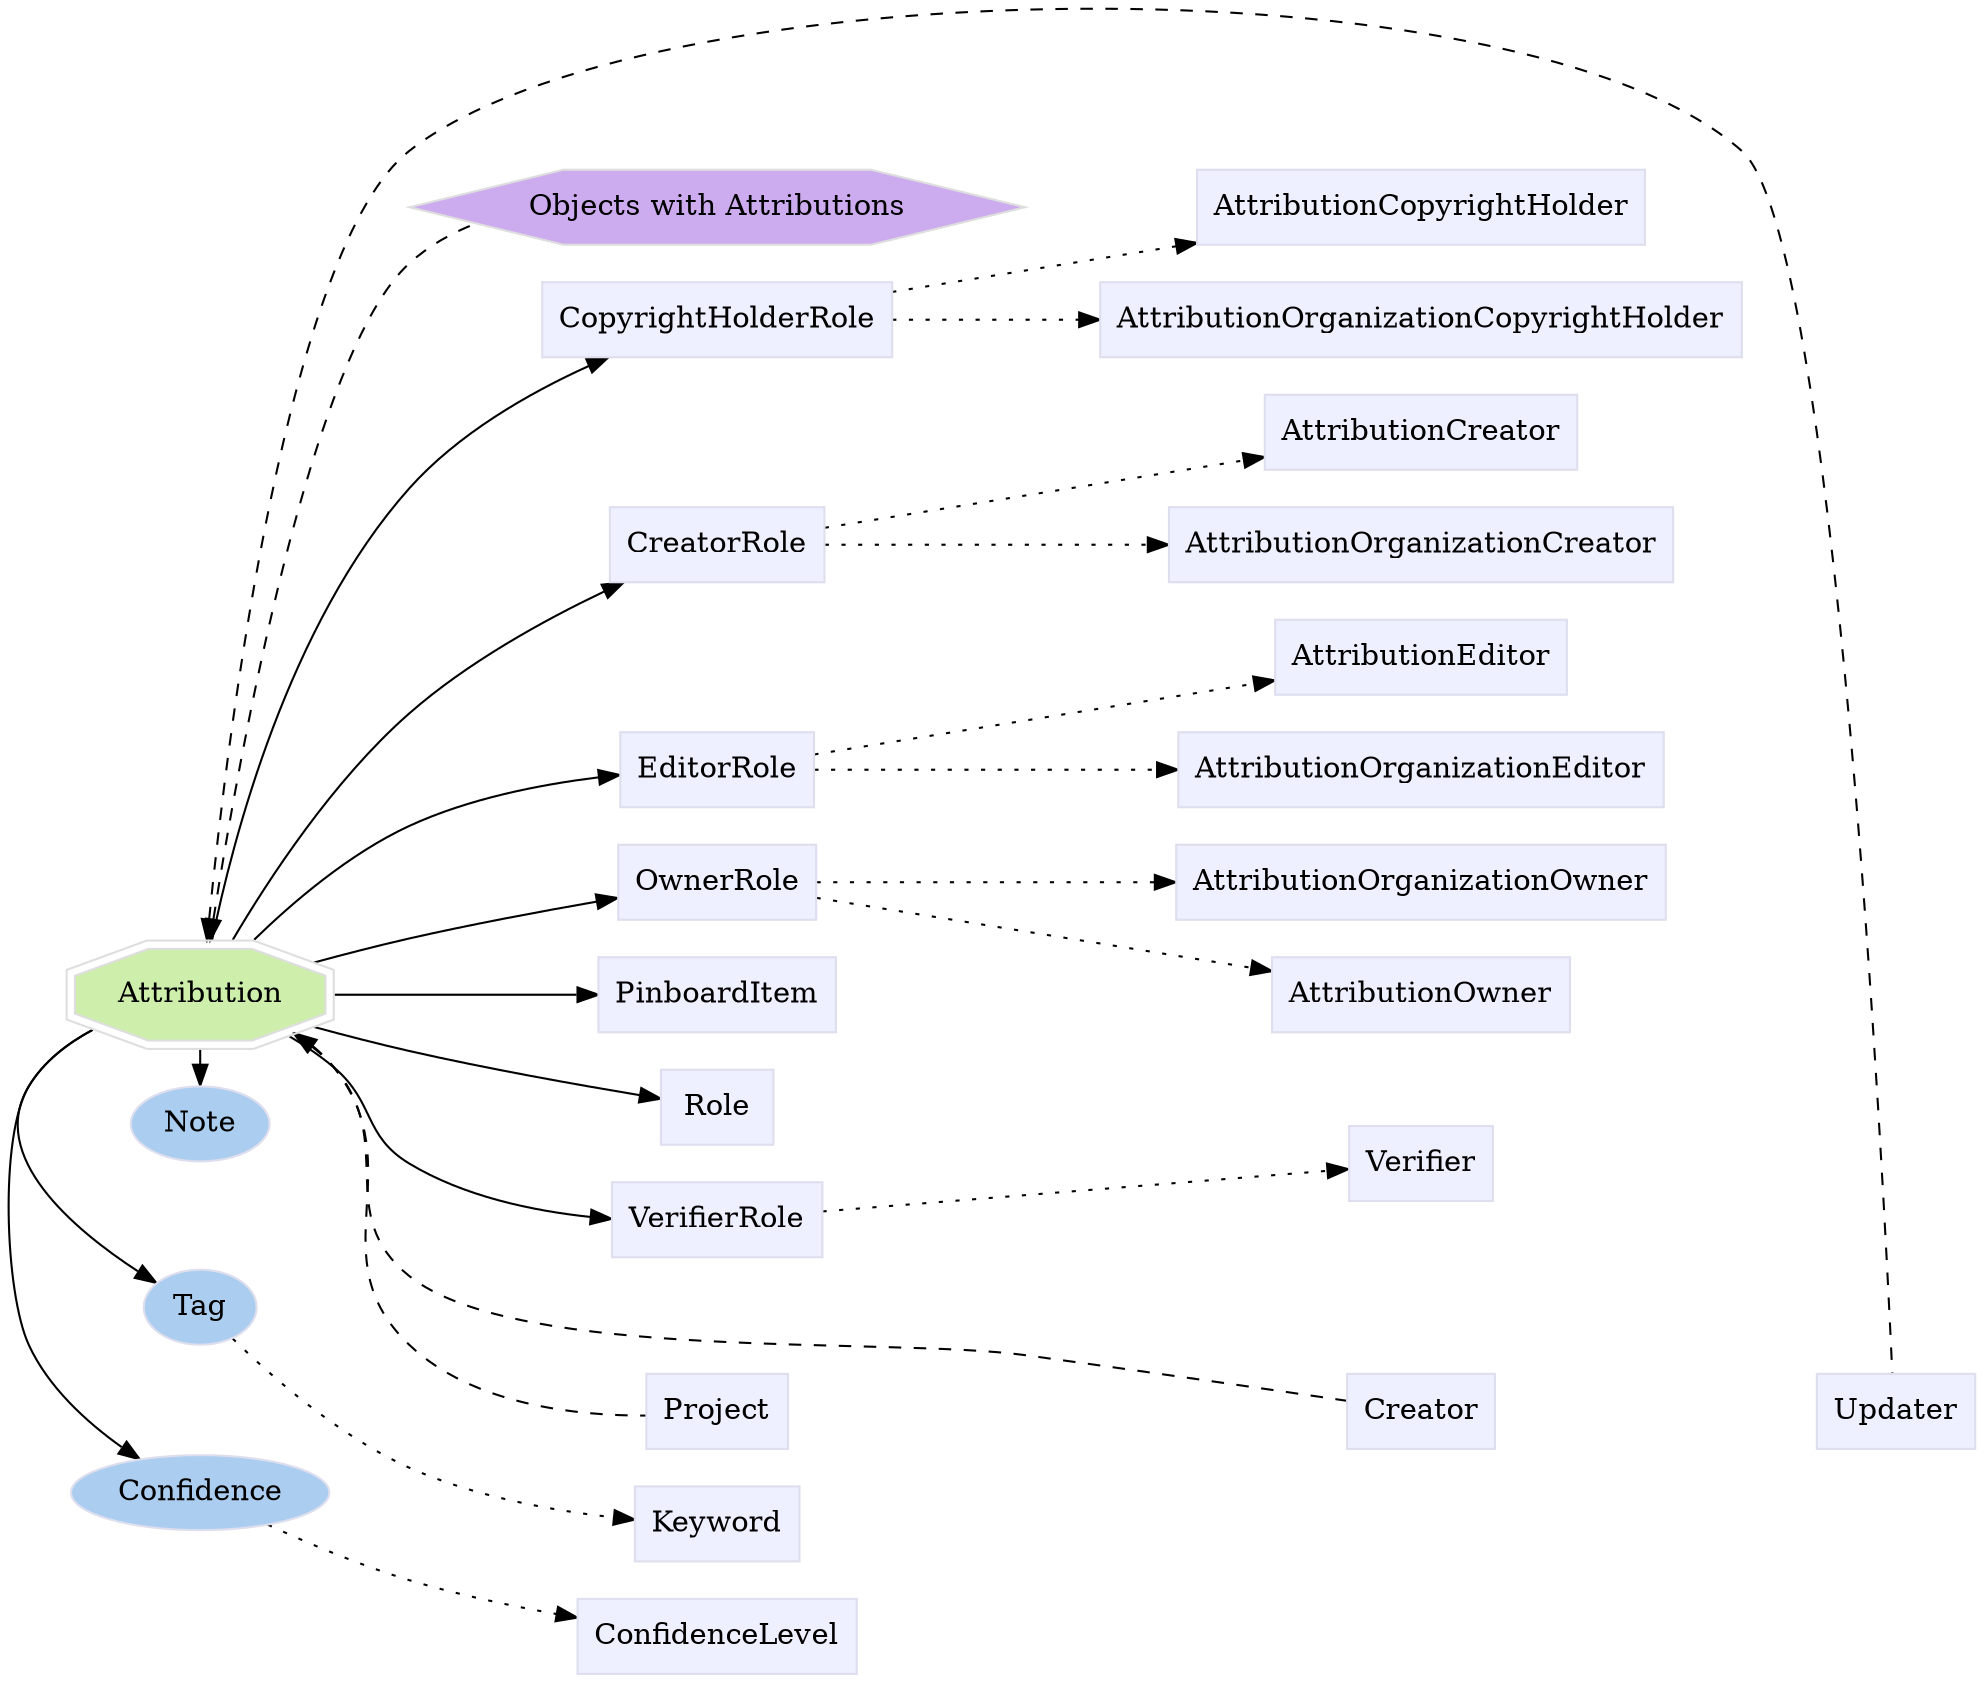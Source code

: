 digraph Attribution {
	graph [bb="0,0,795.86,786.64",
		label="",
		outputorder=edgesfirst,
		rankdir=LR
	];
	node [label="\N"];
	subgraph annotator_cluster {
		graph [rank=min];
		Attribution	[color="#dedede",
			fillcolor="#cdefab",
			group=target,
			height=0.61111,
			href="/develop/Data/models.html#attribution",
			label=Attribution,
			pos="87.961,326",
			shape=doubleoctagon,
			style=filled,
			target=_top,
			width=1.6705];
		Confidence	[color="#dddeee",
			fillcolor="#abcdef",
			group=annotator,
			height=0.5,
			href="/develop/Data/models.html#confidence",
			label=Confidence,
			pos="87.961,89",
			shape=oval,
			style=filled,
			target=_top,
			width=1.4833];
		Tag	[color="#dddeee",
			fillcolor="#abcdef",
			group=annotator,
			height=0.5,
			href="/develop/Data/models.html#tag",
			label=Tag,
			pos="87.961,179",
			shape=oval,
			style=filled,
			target=_top,
			width=0.75];
		Note	[color="#dddeee",
			fillcolor="#abcdef",
			group=annotator,
			height=0.5,
			href="/develop/Data/models.html#note",
			label=Note,
			pos="87.961,268",
			shape=oval,
			style=filled,
			target=_top,
			width=0.80088];
	}
	subgraph core {
	}
	subgraph supporting {
		CopyrightHolderRole	[color="#dddeee",
			fillcolor="#eeefff",
			group=supporting,
			height=0.5,
			href="/develop/Data/models.html#copyright-holder-role",
			label=CopyrightHolderRole,
			pos="304.86,650",
			shape=box,
			style=filled,
			target=_top,
			width=1.8576];
		AttributionCopyrightHolder	[color="#dddeee",
			fillcolor="#eeefff",
			group=supporting,
			height=0.5,
			href="/develop/Data/models.html#attribution-copyright-holder",
			label=AttributionCopyrightHolder,
			pos="580.99,704",
			shape=box,
			style=filled,
			target=_top,
			width=2.3368];
		CreatorRole	[color="#dddeee",
			fillcolor="#eeefff",
			group=supporting,
			height=0.5,
			href="/develop/Data/models.html#creator-role",
			label=CreatorRole,
			pos="304.86,542",
			shape=box,
			style=filled,
			target=_top,
			width=1.1389];
		AttributionCreator	[color="#dddeee",
			fillcolor="#eeefff",
			group=supporting,
			height=0.5,
			href="/develop/Data/models.html#attribution-creator",
			label=AttributionCreator,
			pos="580.99,596",
			shape=box,
			style=filled,
			target=_top,
			width=1.6181];
		EditorRole	[color="#dddeee",
			fillcolor="#eeefff",
			group=supporting,
			height=0.5,
			href="/develop/Data/models.html#editor-role",
			label=EditorRole,
			pos="304.86,434",
			shape=box,
			style=filled,
			target=_top,
			width=1.0451];
		AttributionEditor	[color="#dddeee",
			fillcolor="#eeefff",
			group=supporting,
			height=0.5,
			href="/develop/Data/models.html#attribution-editor",
			label=AttributionEditor,
			pos="580.99,488",
			shape=box,
			style=filled,
			target=_top,
			width=1.5243];
		AttributionOrganizationCopyrightHolder	[color="#dddeee",
			fillcolor="#eeefff",
			group=supporting,
			height=0.5,
			href="/develop/Data/models.html#attribution-organization-copyright-holder",
			label=AttributionOrganizationCopyrightHolder,
			pos="580.99,650",
			shape=box,
			style=filled,
			target=_top,
			width=3.316];
		AttributionOrganizationCreator	[color="#dddeee",
			fillcolor="#eeefff",
			group=supporting,
			height=0.5,
			href="/develop/Data/models.html#attribution-organization-creator",
			label=AttributionOrganizationCreator,
			pos="580.99,542",
			shape=box,
			style=filled,
			target=_top,
			width=2.5972];
		AttributionOrganizationEditor	[color="#dddeee",
			fillcolor="#eeefff",
			group=supporting,
			height=0.5,
			href="/develop/Data/models.html#attribution-organization-editor",
			label=AttributionOrganizationEditor,
			pos="580.99,434",
			shape=box,
			style=filled,
			target=_top,
			width=2.5035];
		OwnerRole	[color="#dddeee",
			fillcolor="#eeefff",
			group=supporting,
			height=0.5,
			href="/develop/Data/models.html#owner-role",
			label=OwnerRole,
			pos="304.86,380",
			shape=box,
			style=filled,
			target=_top,
			width=1.0868];
		AttributionOrganizationOwner	[color="#dddeee",
			fillcolor="#eeefff",
			group=supporting,
			height=0.5,
			href="/develop/Data/models.html#attribution-organization-owner",
			label=AttributionOrganizationOwner,
			pos="580.99,380",
			shape=box,
			style=filled,
			target=_top,
			width=2.5451];
		AttributionOwner	[color="#dddeee",
			fillcolor="#eeefff",
			group=supporting,
			height=0.5,
			href="/develop/Data/models.html#attribution-owner",
			label=AttributionOwner,
			pos="580.99,326",
			shape=box,
			style=filled,
			target=_top,
			width=1.566];
		ConfidenceLevel	[color="#dddeee",
			fillcolor="#eeefff",
			group=supporting,
			height=0.5,
			href="/develop/Data/models.html#confidence-level",
			label=ConfidenceLevel,
			pos="304.86,18",
			shape=box,
			style=filled,
			target=_top,
			width=1.5139];
		Keyword	[color="#dddeee",
			fillcolor="#eeefff",
			group=supporting,
			height=0.5,
			href="/develop/Data/models.html#keyword",
			label=Keyword,
			pos="304.86,72",
			shape=box,
			style=filled,
			target=_top,
			width=0.92014];
		PinboardItem	[color="#dddeee",
			fillcolor="#eeefff",
			group=supporting,
			height=0.5,
			href="/develop/Data/models.html#pinboard-item",
			label=PinboardItem,
			pos="304.86,326",
			shape=box,
			style=filled,
			target=_top,
			width=1.2535];
		Role	[color="#dddeee",
			fillcolor="#eeefff",
			group=supporting,
			height=0.5,
			href="/develop/Data/models.html#role",
			label=Role,
			pos="304.86,272",
			shape=box,
			style=filled,
			target=_top,
			width=0.75];
		VerifierRole	[color="#dddeee",
			fillcolor="#eeefff",
			group=supporting,
			height=0.5,
			href="/develop/Data/models.html#verifier-role",
			label=VerifierRole,
			pos="304.86,218",
			shape=box,
			style=filled,
			target=_top,
			width=1.1493];
		Verifier	[color="#dddeee",
			fillcolor="#eeefff",
			group=supporting,
			height=0.5,
			href="/develop/Data/models.html#verifier",
			label=Verifier,
			pos="580.99,245",
			shape=box,
			style=filled,
			target=_top,
			width=0.79514];
		Creator	[color="#dddeee",
			fillcolor="#eeefff",
			group=supporting,
			height=0.5,
			href="/develop/Data/models.html#creator",
			label=Creator,
			pos="580.99,126",
			shape=box,
			style=filled,
			target=_top,
			width=0.78472];
		Project	[color="#dddeee",
			fillcolor="#eeefff",
			group=supporting,
			height=0.5,
			href="/develop/Data/models.html#project",
			label=Project,
			pos="304.86,126",
			shape=box,
			style=filled,
			target=_top,
			width=0.75347];
		Updater	[color="#dddeee",
			fillcolor="#eeefff",
			group=supporting,
			height=0.5,
			href="/develop/Data/models.html#updater",
			label=Updater,
			pos="766.11,126",
			shape=box,
			style=filled,
			target=_top,
			width=0.82639];
	}
	Attribution -> Confidence	[pos="e,61.533,104.85 39.807,311.51 27.981,305.55 16.742,297.31 9.8249,286 -4.6664,262.3 -1.3271,186.44 9.8249,161 18.616,140.95 36.054,\
124.01 52.23,111.61"];
	Attribution -> Tag	[pos="e,67.656,191.06 39.807,311.51 27.981,305.55 16.742,297.31 9.8249,286 -10.099,253.42 28.687,218.09 58.41,197.29"];
	Attribution -> Note	[pos="e,87.961,286.12 87.961,303.57 87.961,301.57 87.961,299.57 87.961,297.57"];
	Attribution -> CopyrightHolderRole	[pos="e,265.05,631.63 93.049,348.36 102.33,394.05 128.63,499.65 184.1,569 203.1,592.75 230.95,612.17 255.01,626.03"];
	Attribution -> CreatorRole	[pos="e,269.96,523.59 101.31,348.42 117.69,376.82 148.69,426.26 184.1,461 206.78,483.25 236.3,503.29 260.36,517.88"];
	Attribution -> EditorRole	[pos="e,266.94,430.35 109.06,348.31 126.96,366.81 154.8,392.35 184.1,407 206.36,418.13 233.23,424.72 255.87,428.6"];
	Attribution -> OwnerRole	[pos="e,265.43,371.9 137.22,340.25 152.2,344.52 168.79,349.11 184.1,353 207.03,358.84 232.6,364.69 254.21,369.45"];
	Attribution -> PinboardItem	[pos="e,259.53,326 148.54,326 179.71,326 217.63,326 248.2,326"];
	Attribution -> Role	[pos="e,277.59,277.49 137.22,311.75 152.2,307.48 168.79,302.89 184.1,299 211.61,292 242.92,284.97 266.62,279.85"];
	Attribution -> VerifierRole	[pos="e,263.02,219.98 128.17,308.76 135.18,304.78 142.14,300.17 148.1,295 168.78,277.05 161.26,260.1 184.1,245 204.01,231.84 229.41,225.02 \
251.7,221.52"];
	Attribution -> Creator	[dir=back,
		pos="s,130.39,309.52 139.58,303.13 142.68,300.65 145.56,297.94 148.1,295 180,257.93 146.59,222.39 184.1,191 225.76,156.13 372.02,161.9 \
425.61,153 470.03,145.62 521.54,136.5 552.41,130.97",
		style=dashed];
	Attribution -> Project	[dir=back,
		pos="s,130.76,309.82 139.84,303.34 142.88,300.81 145.68,298.04 148.1,295 187.31,245.75 139.67,202.61 184.1,158 208.77,133.22 250.38,127.01 \
277.47,125.77",
		style=dashed];
	Attribution -> Updater	[dir=back,
		pos="s,90.68,348.48 91.645,359.75 99.469,448.46 125.51,684.58 184.1,731 274.02,802.25 615.03,807.69 700.36,731 745.2,690.71 761.56,241.32 \
764.58,144.37",
		style=dashed];
	"Objects with Attributions"	[color="#dedede",
		fillcolor="#cdabef",
		group=polymorphic,
		height=0.5,
		href="/develop/Data/models.html#objects with attribution",
		label="Objects with Attributions",
		pos="304.86,704",
		shape=hexagon,
		style=filled,
		target=_top,
		width=3.3544];
	Attribution -> "Objects with Attributions"	[dir=back,
		pos="s,92.002,348.45 93.624,359.67 105.24,438.7 137.91,632.76 184.1,677 192.33,684.89 202.35,690.66 213.06,694.85",
		style=dashed];
	Confidence -> ConfidenceLevel	[pos="e,250.13,27.586 117.87,73.68 136.4,64.357 161.18,52.785 184.1,45 201.65,39.039 221.09,34.013 239.12,29.973",
		style=dotted];
	Tag -> Keyword	[pos="e,271.45,75.081 102.83,163.5 120.06,145.23 151.23,115.3 184.1,99 207.78,87.252 236.63,80.55 260.08,76.762",
		style=dotted];
	CopyrightHolderRole -> AttributionCopyrightHolder	[pos="e,496.55,687.56 372.22,663.07 406.25,669.78 448.3,678.06 485.64,685.42",
		style=dotted];
	CopyrightHolderRole -> AttributionOrganizationCopyrightHolder	[pos="e,461.24,650 372.22,650 395.65,650 422.88,650 449.75,650",
		style=dotted];
	CreatorRole -> AttributionCreator	[pos="e,522.4,584.66 346.3,549.97 389.67,558.51 459.27,572.22 511.26,582.46",
		style=dotted];
	CreatorRole -> AttributionOrganizationCreator	[pos="e,487.13,542 346.3,542 380.36,542 430.59,542 475.77,542",
		style=dotted];
	EditorRole -> AttributionEditor	[pos="e,525.69,477.3 342.83,441.28 386.76,449.94 460.86,464.53 514.56,475.11",
		style=dotted];
	EditorRole -> AttributionOrganizationEditor	[pos="e,490.64,434 342.83,434 377.73,434 431.69,434 479.32,434",
		style=dotted];
	OwnerRole -> AttributionOrganizationOwner	[pos="e,488.96,380 344.26,380 378.77,380 431.03,380 477.58,380",
		style=dotted];
	OwnerRole -> AttributionOwner	[pos="e,524.29,336.97 344.26,372.43 388.01,363.82 460.28,349.58 513.29,339.14",
		style=dotted];
	Role -> Verifier	[pos="e,552.16,247.74 332.14,269.41 380.56,264.64 484.06,254.45 540.8,248.86",
		style=invis];
	VerifierRole -> Verifier	[pos="e,551.98,242.24 346.6,222.01 398.9,227.16 489.05,236.04 540.66,241.13",
		style=dotted];
	Creator -> Updater	[pos="e,735.99,126 609.4,126 639.97,126 689.71,126 724.73,126",
		style=invis];
	Project -> Creator	[pos="e,552.57,126 332.14,126 380.68,126 484.6,126 541.24,126",
		style=invis];
}
